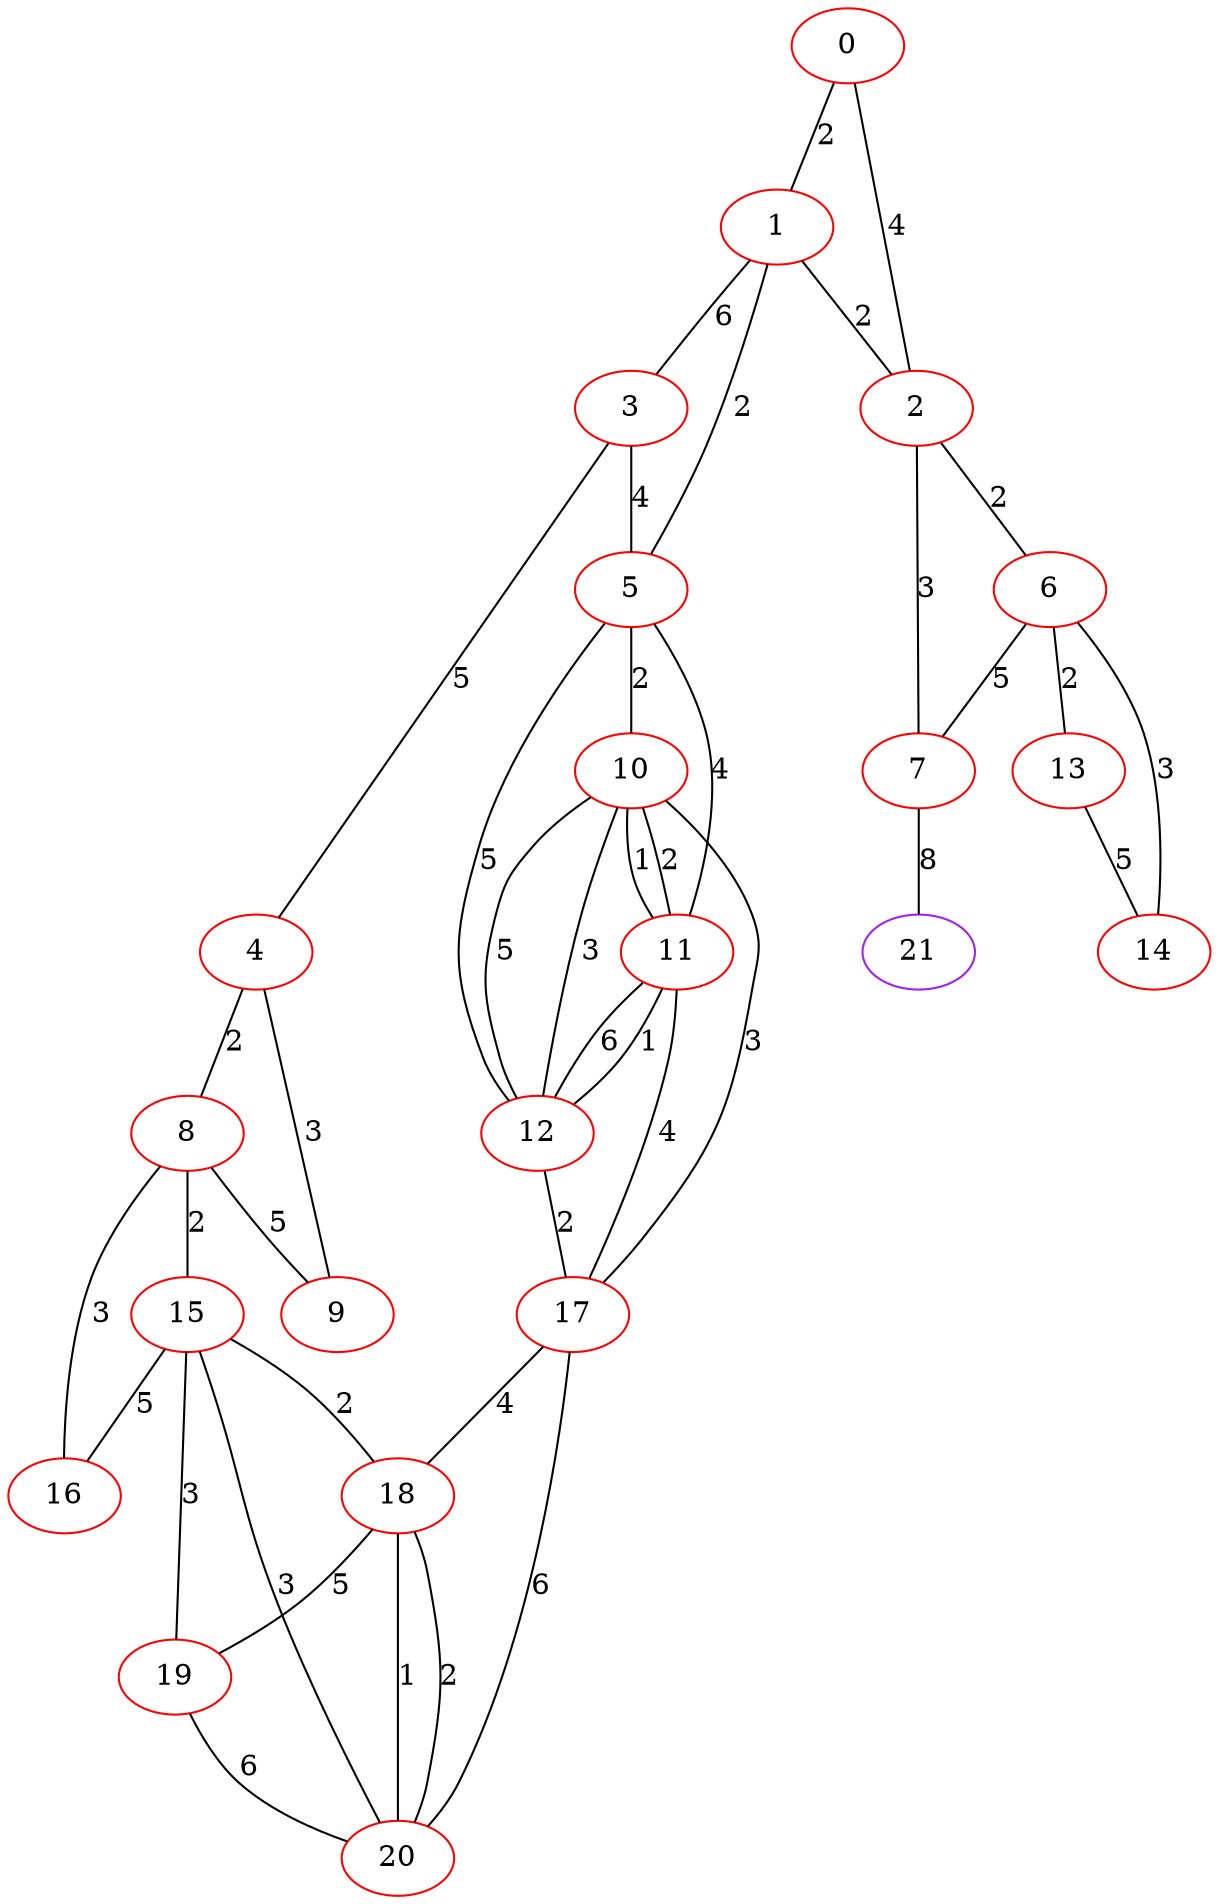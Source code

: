 graph "" {
0 [color=red, weight=1];
1 [color=red, weight=1];
2 [color=red, weight=1];
3 [color=red, weight=1];
4 [color=red, weight=1];
5 [color=red, weight=1];
6 [color=red, weight=1];
7 [color=red, weight=1];
8 [color=red, weight=1];
9 [color=red, weight=1];
10 [color=red, weight=1];
11 [color=red, weight=1];
12 [color=red, weight=1];
13 [color=red, weight=1];
14 [color=red, weight=1];
15 [color=red, weight=1];
16 [color=red, weight=1];
17 [color=red, weight=1];
18 [color=red, weight=1];
19 [color=red, weight=1];
20 [color=red, weight=1];
21 [color=purple, weight=4];
0 -- 1  [key=0, label=2];
0 -- 2  [key=0, label=4];
1 -- 2  [key=0, label=2];
1 -- 3  [key=0, label=6];
1 -- 5  [key=0, label=2];
2 -- 6  [key=0, label=2];
2 -- 7  [key=0, label=3];
3 -- 4  [key=0, label=5];
3 -- 5  [key=0, label=4];
4 -- 8  [key=0, label=2];
4 -- 9  [key=0, label=3];
5 -- 11  [key=0, label=4];
5 -- 10  [key=0, label=2];
5 -- 12  [key=0, label=5];
6 -- 13  [key=0, label=2];
6 -- 14  [key=0, label=3];
6 -- 7  [key=0, label=5];
7 -- 21  [key=0, label=8];
8 -- 16  [key=0, label=3];
8 -- 9  [key=0, label=5];
8 -- 15  [key=0, label=2];
10 -- 17  [key=0, label=3];
10 -- 11  [key=0, label=1];
10 -- 11  [key=1, label=2];
10 -- 12  [key=0, label=5];
10 -- 12  [key=1, label=3];
11 -- 17  [key=0, label=4];
11 -- 12  [key=0, label=6];
11 -- 12  [key=1, label=1];
12 -- 17  [key=0, label=2];
13 -- 14  [key=0, label=5];
15 -- 16  [key=0, label=5];
15 -- 18  [key=0, label=2];
15 -- 19  [key=0, label=3];
15 -- 20  [key=0, label=3];
17 -- 20  [key=0, label=6];
17 -- 18  [key=0, label=4];
18 -- 19  [key=0, label=5];
18 -- 20  [key=0, label=2];
18 -- 20  [key=1, label=1];
19 -- 20  [key=0, label=6];
}
